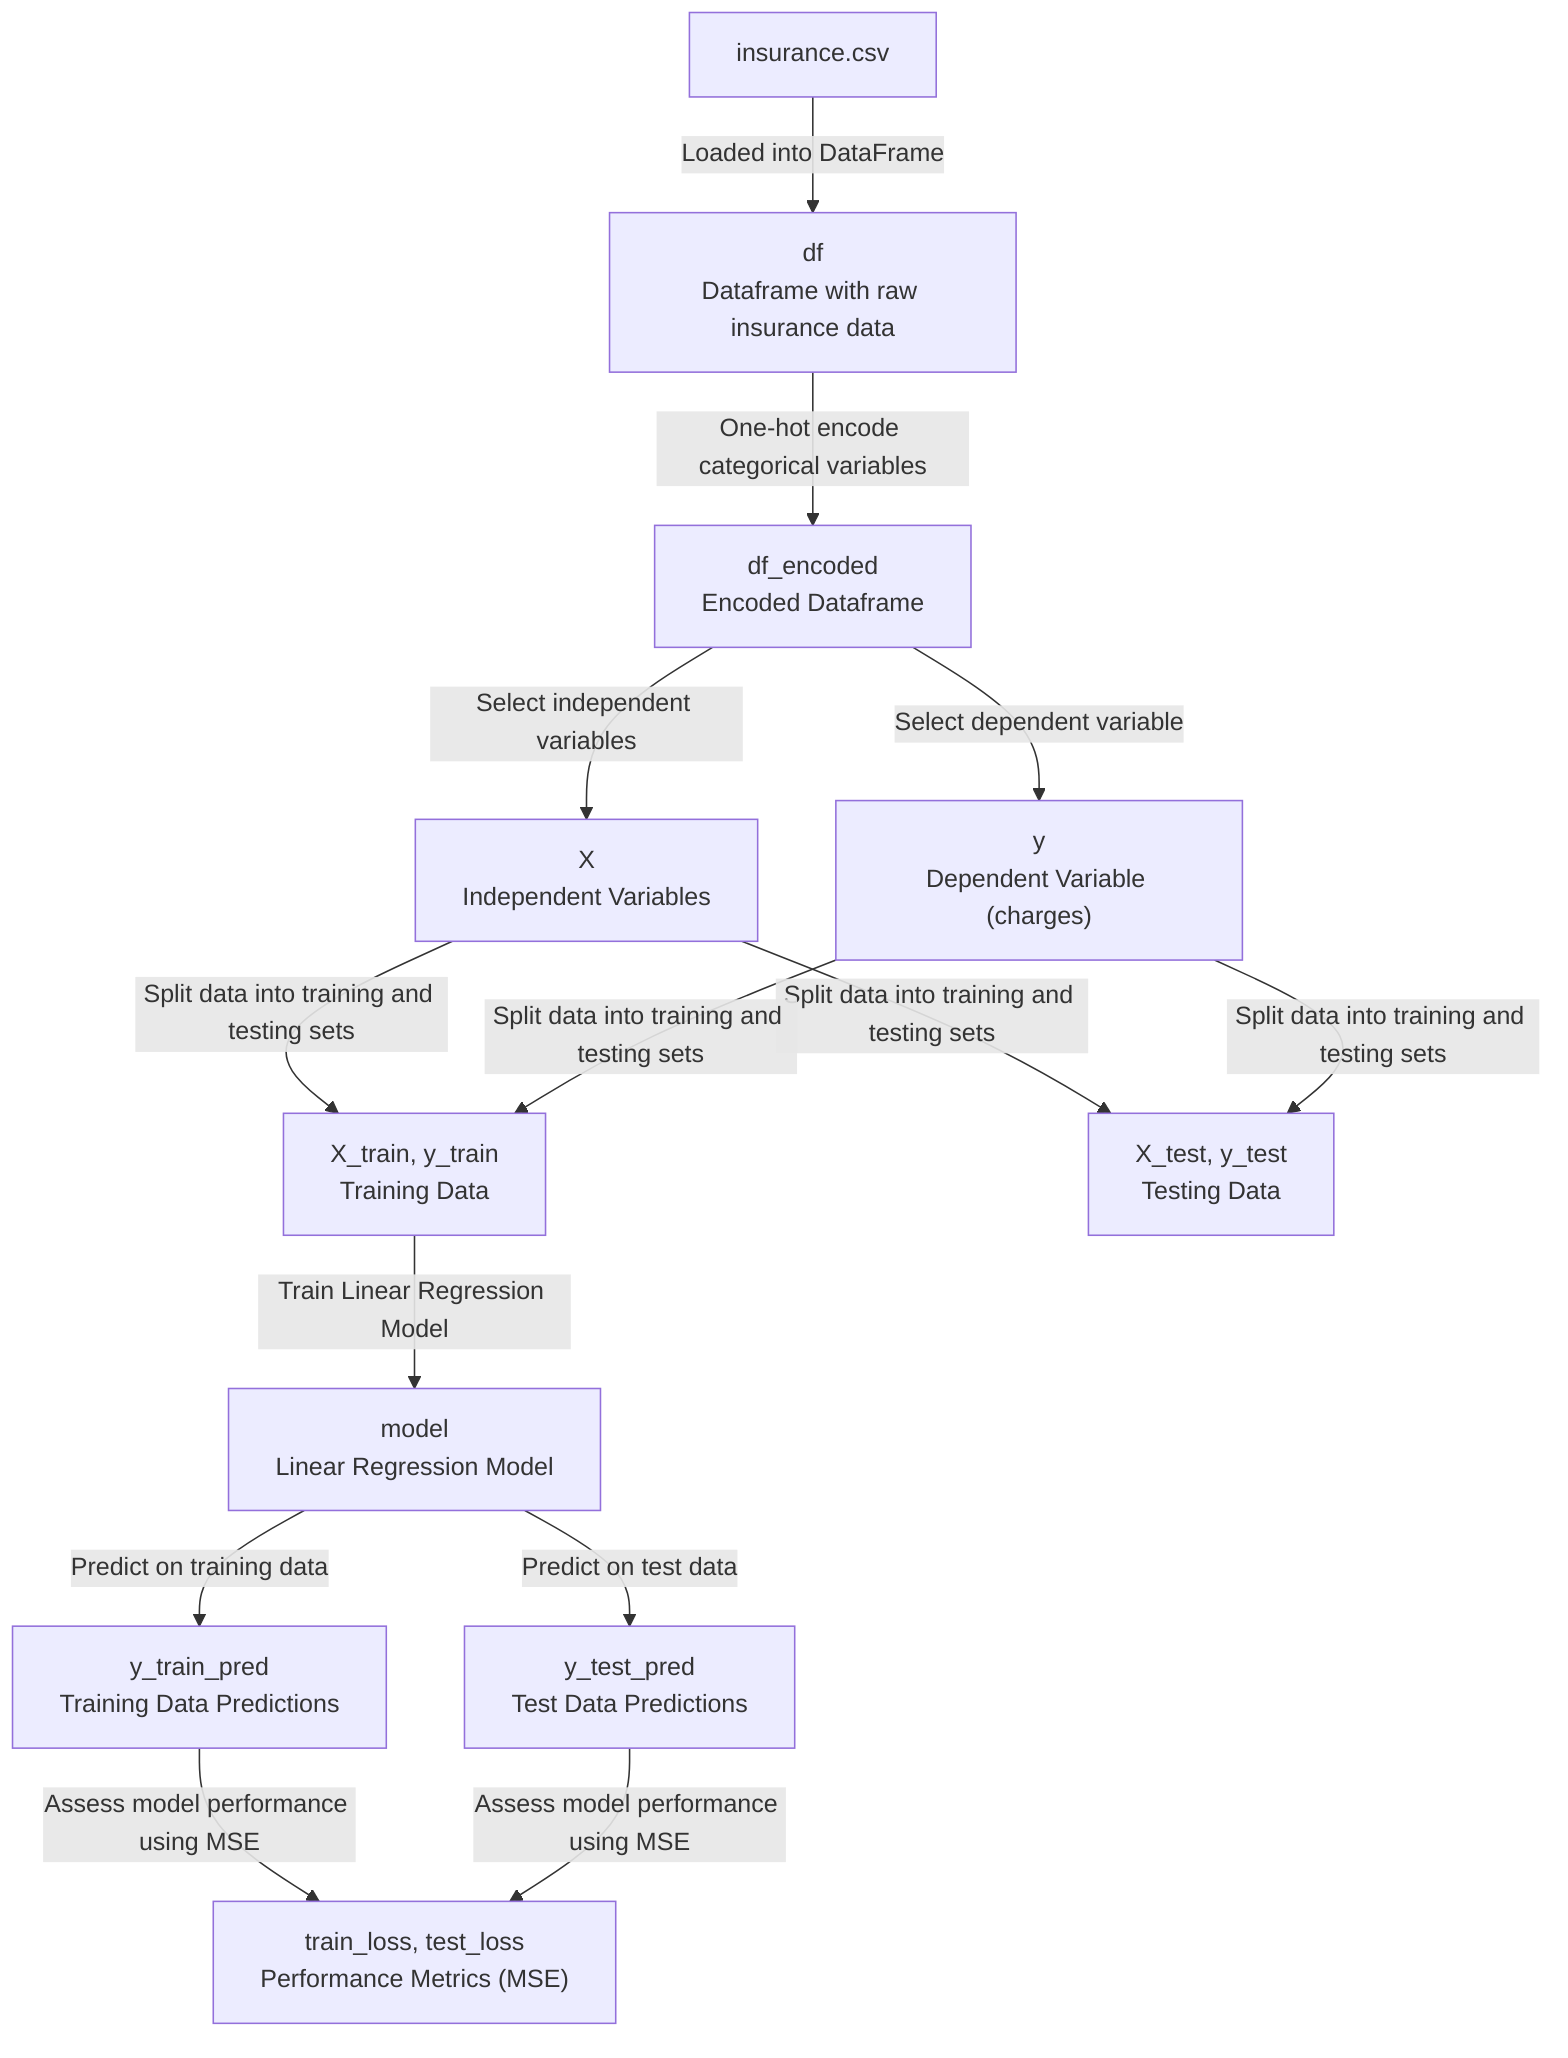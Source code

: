 flowchart TD
    %% Data Source Node
    A["insurance.csv"] --> |"Loaded into DataFrame"| B["df\nDataframe with raw insurance data"]
    
    %% Data Encoding and Preparation
    B --> |"One-hot encode categorical variables"| C["df_encoded\nEncoded Dataframe"]
    
    %% Features Selection
    C --> |"Select independent variables"| D["X\nIndependent Variables"]
    C --> |"Select dependent variable"| E["y\nDependent Variable (charges)"]
    
    %% Train-Test Split
    D & E --> |"Split data into training and testing sets"| F["X_train, y_train\nTraining Data"] & G["X_test, y_test\nTesting Data"]
    
    %% Model Training
    F --> |"Train Linear Regression Model"| H["model\nLinear Regression Model"]
    
    %% Predictions
    H --> |"Predict on training data"| I["y_train_pred\nTraining Data Predictions"]
    H --> |"Predict on test data"| J["y_test_pred\nTest Data Predictions"]
    
    %% Performance Metrics
    I & J --> |"Assess model performance using MSE"| K["train_loss, test_loss\nPerformance Metrics (MSE)"]